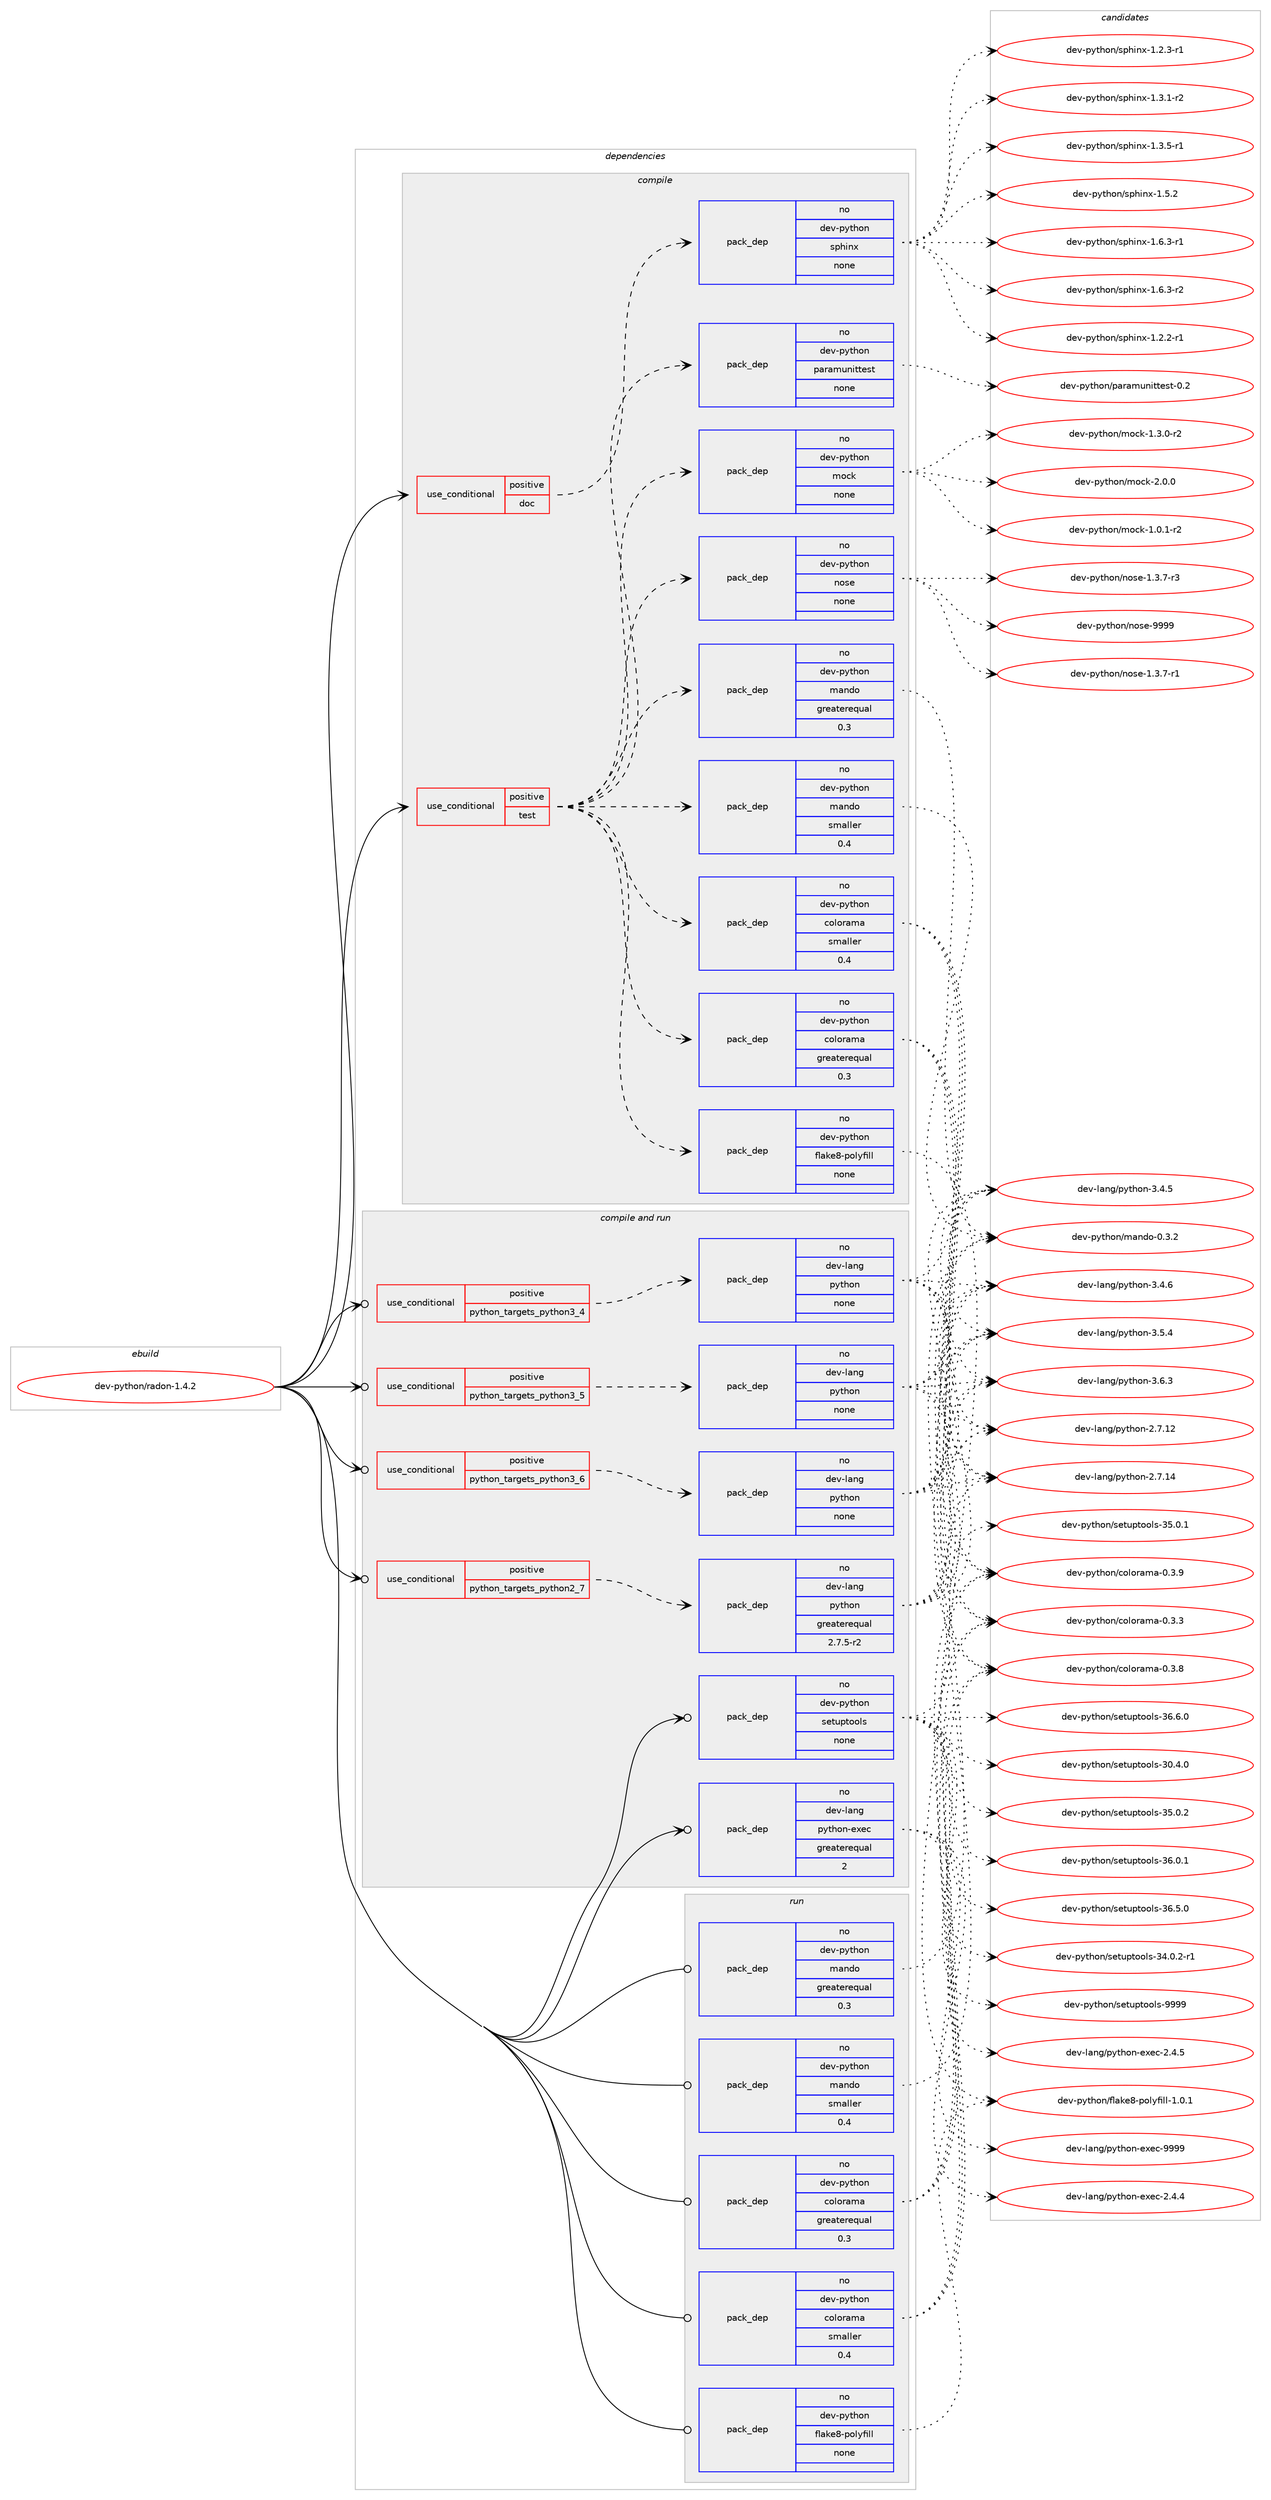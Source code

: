 digraph prolog {

# *************
# Graph options
# *************

newrank=true;
concentrate=true;
compound=true;
graph [rankdir=LR,fontname=Helvetica,fontsize=10,ranksep=1.5];#, ranksep=2.5, nodesep=0.2];
edge  [arrowhead=vee];
node  [fontname=Helvetica,fontsize=10];

# **********
# The ebuild
# **********

subgraph cluster_leftcol {
color=gray;
rank=same;
label=<<i>ebuild</i>>;
id [label="dev-python/radon-1.4.2", color=red, width=4, href="../dev-python/radon-1.4.2.svg"];
}

# ****************
# The dependencies
# ****************

subgraph cluster_midcol {
color=gray;
label=<<i>dependencies</i>>;
subgraph cluster_compile {
fillcolor="#eeeeee";
style=filled;
label=<<i>compile</i>>;
subgraph cond40736 {
dependency184580 [label=<<TABLE BORDER="0" CELLBORDER="1" CELLSPACING="0" CELLPADDING="4"><TR><TD ROWSPAN="3" CELLPADDING="10">use_conditional</TD></TR><TR><TD>positive</TD></TR><TR><TD>doc</TD></TR></TABLE>>, shape=none, color=red];
subgraph pack139893 {
dependency184581 [label=<<TABLE BORDER="0" CELLBORDER="1" CELLSPACING="0" CELLPADDING="4" WIDTH="220"><TR><TD ROWSPAN="6" CELLPADDING="30">pack_dep</TD></TR><TR><TD WIDTH="110">no</TD></TR><TR><TD>dev-python</TD></TR><TR><TD>sphinx</TD></TR><TR><TD>none</TD></TR><TR><TD></TD></TR></TABLE>>, shape=none, color=blue];
}
dependency184580:e -> dependency184581:w [weight=20,style="dashed",arrowhead="vee"];
}
id:e -> dependency184580:w [weight=20,style="solid",arrowhead="vee"];
subgraph cond40737 {
dependency184582 [label=<<TABLE BORDER="0" CELLBORDER="1" CELLSPACING="0" CELLPADDING="4"><TR><TD ROWSPAN="3" CELLPADDING="10">use_conditional</TD></TR><TR><TD>positive</TD></TR><TR><TD>test</TD></TR></TABLE>>, shape=none, color=red];
subgraph pack139894 {
dependency184583 [label=<<TABLE BORDER="0" CELLBORDER="1" CELLSPACING="0" CELLPADDING="4" WIDTH="220"><TR><TD ROWSPAN="6" CELLPADDING="30">pack_dep</TD></TR><TR><TD WIDTH="110">no</TD></TR><TR><TD>dev-python</TD></TR><TR><TD>colorama</TD></TR><TR><TD>greaterequal</TD></TR><TR><TD>0.3</TD></TR></TABLE>>, shape=none, color=blue];
}
dependency184582:e -> dependency184583:w [weight=20,style="dashed",arrowhead="vee"];
subgraph pack139895 {
dependency184584 [label=<<TABLE BORDER="0" CELLBORDER="1" CELLSPACING="0" CELLPADDING="4" WIDTH="220"><TR><TD ROWSPAN="6" CELLPADDING="30">pack_dep</TD></TR><TR><TD WIDTH="110">no</TD></TR><TR><TD>dev-python</TD></TR><TR><TD>colorama</TD></TR><TR><TD>smaller</TD></TR><TR><TD>0.4</TD></TR></TABLE>>, shape=none, color=blue];
}
dependency184582:e -> dependency184584:w [weight=20,style="dashed",arrowhead="vee"];
subgraph pack139896 {
dependency184585 [label=<<TABLE BORDER="0" CELLBORDER="1" CELLSPACING="0" CELLPADDING="4" WIDTH="220"><TR><TD ROWSPAN="6" CELLPADDING="30">pack_dep</TD></TR><TR><TD WIDTH="110">no</TD></TR><TR><TD>dev-python</TD></TR><TR><TD>flake8-polyfill</TD></TR><TR><TD>none</TD></TR><TR><TD></TD></TR></TABLE>>, shape=none, color=blue];
}
dependency184582:e -> dependency184585:w [weight=20,style="dashed",arrowhead="vee"];
subgraph pack139897 {
dependency184586 [label=<<TABLE BORDER="0" CELLBORDER="1" CELLSPACING="0" CELLPADDING="4" WIDTH="220"><TR><TD ROWSPAN="6" CELLPADDING="30">pack_dep</TD></TR><TR><TD WIDTH="110">no</TD></TR><TR><TD>dev-python</TD></TR><TR><TD>mando</TD></TR><TR><TD>greaterequal</TD></TR><TR><TD>0.3</TD></TR></TABLE>>, shape=none, color=blue];
}
dependency184582:e -> dependency184586:w [weight=20,style="dashed",arrowhead="vee"];
subgraph pack139898 {
dependency184587 [label=<<TABLE BORDER="0" CELLBORDER="1" CELLSPACING="0" CELLPADDING="4" WIDTH="220"><TR><TD ROWSPAN="6" CELLPADDING="30">pack_dep</TD></TR><TR><TD WIDTH="110">no</TD></TR><TR><TD>dev-python</TD></TR><TR><TD>mando</TD></TR><TR><TD>smaller</TD></TR><TR><TD>0.4</TD></TR></TABLE>>, shape=none, color=blue];
}
dependency184582:e -> dependency184587:w [weight=20,style="dashed",arrowhead="vee"];
subgraph pack139899 {
dependency184588 [label=<<TABLE BORDER="0" CELLBORDER="1" CELLSPACING="0" CELLPADDING="4" WIDTH="220"><TR><TD ROWSPAN="6" CELLPADDING="30">pack_dep</TD></TR><TR><TD WIDTH="110">no</TD></TR><TR><TD>dev-python</TD></TR><TR><TD>nose</TD></TR><TR><TD>none</TD></TR><TR><TD></TD></TR></TABLE>>, shape=none, color=blue];
}
dependency184582:e -> dependency184588:w [weight=20,style="dashed",arrowhead="vee"];
subgraph pack139900 {
dependency184589 [label=<<TABLE BORDER="0" CELLBORDER="1" CELLSPACING="0" CELLPADDING="4" WIDTH="220"><TR><TD ROWSPAN="6" CELLPADDING="30">pack_dep</TD></TR><TR><TD WIDTH="110">no</TD></TR><TR><TD>dev-python</TD></TR><TR><TD>mock</TD></TR><TR><TD>none</TD></TR><TR><TD></TD></TR></TABLE>>, shape=none, color=blue];
}
dependency184582:e -> dependency184589:w [weight=20,style="dashed",arrowhead="vee"];
subgraph pack139901 {
dependency184590 [label=<<TABLE BORDER="0" CELLBORDER="1" CELLSPACING="0" CELLPADDING="4" WIDTH="220"><TR><TD ROWSPAN="6" CELLPADDING="30">pack_dep</TD></TR><TR><TD WIDTH="110">no</TD></TR><TR><TD>dev-python</TD></TR><TR><TD>paramunittest</TD></TR><TR><TD>none</TD></TR><TR><TD></TD></TR></TABLE>>, shape=none, color=blue];
}
dependency184582:e -> dependency184590:w [weight=20,style="dashed",arrowhead="vee"];
}
id:e -> dependency184582:w [weight=20,style="solid",arrowhead="vee"];
}
subgraph cluster_compileandrun {
fillcolor="#eeeeee";
style=filled;
label=<<i>compile and run</i>>;
subgraph cond40738 {
dependency184591 [label=<<TABLE BORDER="0" CELLBORDER="1" CELLSPACING="0" CELLPADDING="4"><TR><TD ROWSPAN="3" CELLPADDING="10">use_conditional</TD></TR><TR><TD>positive</TD></TR><TR><TD>python_targets_python2_7</TD></TR></TABLE>>, shape=none, color=red];
subgraph pack139902 {
dependency184592 [label=<<TABLE BORDER="0" CELLBORDER="1" CELLSPACING="0" CELLPADDING="4" WIDTH="220"><TR><TD ROWSPAN="6" CELLPADDING="30">pack_dep</TD></TR><TR><TD WIDTH="110">no</TD></TR><TR><TD>dev-lang</TD></TR><TR><TD>python</TD></TR><TR><TD>greaterequal</TD></TR><TR><TD>2.7.5-r2</TD></TR></TABLE>>, shape=none, color=blue];
}
dependency184591:e -> dependency184592:w [weight=20,style="dashed",arrowhead="vee"];
}
id:e -> dependency184591:w [weight=20,style="solid",arrowhead="odotvee"];
subgraph cond40739 {
dependency184593 [label=<<TABLE BORDER="0" CELLBORDER="1" CELLSPACING="0" CELLPADDING="4"><TR><TD ROWSPAN="3" CELLPADDING="10">use_conditional</TD></TR><TR><TD>positive</TD></TR><TR><TD>python_targets_python3_4</TD></TR></TABLE>>, shape=none, color=red];
subgraph pack139903 {
dependency184594 [label=<<TABLE BORDER="0" CELLBORDER="1" CELLSPACING="0" CELLPADDING="4" WIDTH="220"><TR><TD ROWSPAN="6" CELLPADDING="30">pack_dep</TD></TR><TR><TD WIDTH="110">no</TD></TR><TR><TD>dev-lang</TD></TR><TR><TD>python</TD></TR><TR><TD>none</TD></TR><TR><TD></TD></TR></TABLE>>, shape=none, color=blue];
}
dependency184593:e -> dependency184594:w [weight=20,style="dashed",arrowhead="vee"];
}
id:e -> dependency184593:w [weight=20,style="solid",arrowhead="odotvee"];
subgraph cond40740 {
dependency184595 [label=<<TABLE BORDER="0" CELLBORDER="1" CELLSPACING="0" CELLPADDING="4"><TR><TD ROWSPAN="3" CELLPADDING="10">use_conditional</TD></TR><TR><TD>positive</TD></TR><TR><TD>python_targets_python3_5</TD></TR></TABLE>>, shape=none, color=red];
subgraph pack139904 {
dependency184596 [label=<<TABLE BORDER="0" CELLBORDER="1" CELLSPACING="0" CELLPADDING="4" WIDTH="220"><TR><TD ROWSPAN="6" CELLPADDING="30">pack_dep</TD></TR><TR><TD WIDTH="110">no</TD></TR><TR><TD>dev-lang</TD></TR><TR><TD>python</TD></TR><TR><TD>none</TD></TR><TR><TD></TD></TR></TABLE>>, shape=none, color=blue];
}
dependency184595:e -> dependency184596:w [weight=20,style="dashed",arrowhead="vee"];
}
id:e -> dependency184595:w [weight=20,style="solid",arrowhead="odotvee"];
subgraph cond40741 {
dependency184597 [label=<<TABLE BORDER="0" CELLBORDER="1" CELLSPACING="0" CELLPADDING="4"><TR><TD ROWSPAN="3" CELLPADDING="10">use_conditional</TD></TR><TR><TD>positive</TD></TR><TR><TD>python_targets_python3_6</TD></TR></TABLE>>, shape=none, color=red];
subgraph pack139905 {
dependency184598 [label=<<TABLE BORDER="0" CELLBORDER="1" CELLSPACING="0" CELLPADDING="4" WIDTH="220"><TR><TD ROWSPAN="6" CELLPADDING="30">pack_dep</TD></TR><TR><TD WIDTH="110">no</TD></TR><TR><TD>dev-lang</TD></TR><TR><TD>python</TD></TR><TR><TD>none</TD></TR><TR><TD></TD></TR></TABLE>>, shape=none, color=blue];
}
dependency184597:e -> dependency184598:w [weight=20,style="dashed",arrowhead="vee"];
}
id:e -> dependency184597:w [weight=20,style="solid",arrowhead="odotvee"];
subgraph pack139906 {
dependency184599 [label=<<TABLE BORDER="0" CELLBORDER="1" CELLSPACING="0" CELLPADDING="4" WIDTH="220"><TR><TD ROWSPAN="6" CELLPADDING="30">pack_dep</TD></TR><TR><TD WIDTH="110">no</TD></TR><TR><TD>dev-lang</TD></TR><TR><TD>python-exec</TD></TR><TR><TD>greaterequal</TD></TR><TR><TD>2</TD></TR></TABLE>>, shape=none, color=blue];
}
id:e -> dependency184599:w [weight=20,style="solid",arrowhead="odotvee"];
subgraph pack139907 {
dependency184600 [label=<<TABLE BORDER="0" CELLBORDER="1" CELLSPACING="0" CELLPADDING="4" WIDTH="220"><TR><TD ROWSPAN="6" CELLPADDING="30">pack_dep</TD></TR><TR><TD WIDTH="110">no</TD></TR><TR><TD>dev-python</TD></TR><TR><TD>setuptools</TD></TR><TR><TD>none</TD></TR><TR><TD></TD></TR></TABLE>>, shape=none, color=blue];
}
id:e -> dependency184600:w [weight=20,style="solid",arrowhead="odotvee"];
}
subgraph cluster_run {
fillcolor="#eeeeee";
style=filled;
label=<<i>run</i>>;
subgraph pack139908 {
dependency184601 [label=<<TABLE BORDER="0" CELLBORDER="1" CELLSPACING="0" CELLPADDING="4" WIDTH="220"><TR><TD ROWSPAN="6" CELLPADDING="30">pack_dep</TD></TR><TR><TD WIDTH="110">no</TD></TR><TR><TD>dev-python</TD></TR><TR><TD>colorama</TD></TR><TR><TD>greaterequal</TD></TR><TR><TD>0.3</TD></TR></TABLE>>, shape=none, color=blue];
}
id:e -> dependency184601:w [weight=20,style="solid",arrowhead="odot"];
subgraph pack139909 {
dependency184602 [label=<<TABLE BORDER="0" CELLBORDER="1" CELLSPACING="0" CELLPADDING="4" WIDTH="220"><TR><TD ROWSPAN="6" CELLPADDING="30">pack_dep</TD></TR><TR><TD WIDTH="110">no</TD></TR><TR><TD>dev-python</TD></TR><TR><TD>colorama</TD></TR><TR><TD>smaller</TD></TR><TR><TD>0.4</TD></TR></TABLE>>, shape=none, color=blue];
}
id:e -> dependency184602:w [weight=20,style="solid",arrowhead="odot"];
subgraph pack139910 {
dependency184603 [label=<<TABLE BORDER="0" CELLBORDER="1" CELLSPACING="0" CELLPADDING="4" WIDTH="220"><TR><TD ROWSPAN="6" CELLPADDING="30">pack_dep</TD></TR><TR><TD WIDTH="110">no</TD></TR><TR><TD>dev-python</TD></TR><TR><TD>flake8-polyfill</TD></TR><TR><TD>none</TD></TR><TR><TD></TD></TR></TABLE>>, shape=none, color=blue];
}
id:e -> dependency184603:w [weight=20,style="solid",arrowhead="odot"];
subgraph pack139911 {
dependency184604 [label=<<TABLE BORDER="0" CELLBORDER="1" CELLSPACING="0" CELLPADDING="4" WIDTH="220"><TR><TD ROWSPAN="6" CELLPADDING="30">pack_dep</TD></TR><TR><TD WIDTH="110">no</TD></TR><TR><TD>dev-python</TD></TR><TR><TD>mando</TD></TR><TR><TD>greaterequal</TD></TR><TR><TD>0.3</TD></TR></TABLE>>, shape=none, color=blue];
}
id:e -> dependency184604:w [weight=20,style="solid",arrowhead="odot"];
subgraph pack139912 {
dependency184605 [label=<<TABLE BORDER="0" CELLBORDER="1" CELLSPACING="0" CELLPADDING="4" WIDTH="220"><TR><TD ROWSPAN="6" CELLPADDING="30">pack_dep</TD></TR><TR><TD WIDTH="110">no</TD></TR><TR><TD>dev-python</TD></TR><TR><TD>mando</TD></TR><TR><TD>smaller</TD></TR><TR><TD>0.4</TD></TR></TABLE>>, shape=none, color=blue];
}
id:e -> dependency184605:w [weight=20,style="solid",arrowhead="odot"];
}
}

# **************
# The candidates
# **************

subgraph cluster_choices {
rank=same;
color=gray;
label=<<i>candidates</i>>;

subgraph choice139893 {
color=black;
nodesep=1;
choice10010111845112121116104111110471151121041051101204549465046504511449 [label="dev-python/sphinx-1.2.2-r1", color=red, width=4,href="../dev-python/sphinx-1.2.2-r1.svg"];
choice10010111845112121116104111110471151121041051101204549465046514511449 [label="dev-python/sphinx-1.2.3-r1", color=red, width=4,href="../dev-python/sphinx-1.2.3-r1.svg"];
choice10010111845112121116104111110471151121041051101204549465146494511450 [label="dev-python/sphinx-1.3.1-r2", color=red, width=4,href="../dev-python/sphinx-1.3.1-r2.svg"];
choice10010111845112121116104111110471151121041051101204549465146534511449 [label="dev-python/sphinx-1.3.5-r1", color=red, width=4,href="../dev-python/sphinx-1.3.5-r1.svg"];
choice1001011184511212111610411111047115112104105110120454946534650 [label="dev-python/sphinx-1.5.2", color=red, width=4,href="../dev-python/sphinx-1.5.2.svg"];
choice10010111845112121116104111110471151121041051101204549465446514511449 [label="dev-python/sphinx-1.6.3-r1", color=red, width=4,href="../dev-python/sphinx-1.6.3-r1.svg"];
choice10010111845112121116104111110471151121041051101204549465446514511450 [label="dev-python/sphinx-1.6.3-r2", color=red, width=4,href="../dev-python/sphinx-1.6.3-r2.svg"];
dependency184581:e -> choice10010111845112121116104111110471151121041051101204549465046504511449:w [style=dotted,weight="100"];
dependency184581:e -> choice10010111845112121116104111110471151121041051101204549465046514511449:w [style=dotted,weight="100"];
dependency184581:e -> choice10010111845112121116104111110471151121041051101204549465146494511450:w [style=dotted,weight="100"];
dependency184581:e -> choice10010111845112121116104111110471151121041051101204549465146534511449:w [style=dotted,weight="100"];
dependency184581:e -> choice1001011184511212111610411111047115112104105110120454946534650:w [style=dotted,weight="100"];
dependency184581:e -> choice10010111845112121116104111110471151121041051101204549465446514511449:w [style=dotted,weight="100"];
dependency184581:e -> choice10010111845112121116104111110471151121041051101204549465446514511450:w [style=dotted,weight="100"];
}
subgraph choice139894 {
color=black;
nodesep=1;
choice1001011184511212111610411111047991111081111149710997454846514651 [label="dev-python/colorama-0.3.3", color=red, width=4,href="../dev-python/colorama-0.3.3.svg"];
choice1001011184511212111610411111047991111081111149710997454846514656 [label="dev-python/colorama-0.3.8", color=red, width=4,href="../dev-python/colorama-0.3.8.svg"];
choice1001011184511212111610411111047991111081111149710997454846514657 [label="dev-python/colorama-0.3.9", color=red, width=4,href="../dev-python/colorama-0.3.9.svg"];
dependency184583:e -> choice1001011184511212111610411111047991111081111149710997454846514651:w [style=dotted,weight="100"];
dependency184583:e -> choice1001011184511212111610411111047991111081111149710997454846514656:w [style=dotted,weight="100"];
dependency184583:e -> choice1001011184511212111610411111047991111081111149710997454846514657:w [style=dotted,weight="100"];
}
subgraph choice139895 {
color=black;
nodesep=1;
choice1001011184511212111610411111047991111081111149710997454846514651 [label="dev-python/colorama-0.3.3", color=red, width=4,href="../dev-python/colorama-0.3.3.svg"];
choice1001011184511212111610411111047991111081111149710997454846514656 [label="dev-python/colorama-0.3.8", color=red, width=4,href="../dev-python/colorama-0.3.8.svg"];
choice1001011184511212111610411111047991111081111149710997454846514657 [label="dev-python/colorama-0.3.9", color=red, width=4,href="../dev-python/colorama-0.3.9.svg"];
dependency184584:e -> choice1001011184511212111610411111047991111081111149710997454846514651:w [style=dotted,weight="100"];
dependency184584:e -> choice1001011184511212111610411111047991111081111149710997454846514656:w [style=dotted,weight="100"];
dependency184584:e -> choice1001011184511212111610411111047991111081111149710997454846514657:w [style=dotted,weight="100"];
}
subgraph choice139896 {
color=black;
nodesep=1;
choice1001011184511212111610411111047102108971071015645112111108121102105108108454946484649 [label="dev-python/flake8-polyfill-1.0.1", color=red, width=4,href="../dev-python/flake8-polyfill-1.0.1.svg"];
dependency184585:e -> choice1001011184511212111610411111047102108971071015645112111108121102105108108454946484649:w [style=dotted,weight="100"];
}
subgraph choice139897 {
color=black;
nodesep=1;
choice100101118451121211161041111104710997110100111454846514650 [label="dev-python/mando-0.3.2", color=red, width=4,href="../dev-python/mando-0.3.2.svg"];
dependency184586:e -> choice100101118451121211161041111104710997110100111454846514650:w [style=dotted,weight="100"];
}
subgraph choice139898 {
color=black;
nodesep=1;
choice100101118451121211161041111104710997110100111454846514650 [label="dev-python/mando-0.3.2", color=red, width=4,href="../dev-python/mando-0.3.2.svg"];
dependency184587:e -> choice100101118451121211161041111104710997110100111454846514650:w [style=dotted,weight="100"];
}
subgraph choice139899 {
color=black;
nodesep=1;
choice10010111845112121116104111110471101111151014549465146554511449 [label="dev-python/nose-1.3.7-r1", color=red, width=4,href="../dev-python/nose-1.3.7-r1.svg"];
choice10010111845112121116104111110471101111151014549465146554511451 [label="dev-python/nose-1.3.7-r3", color=red, width=4,href="../dev-python/nose-1.3.7-r3.svg"];
choice10010111845112121116104111110471101111151014557575757 [label="dev-python/nose-9999", color=red, width=4,href="../dev-python/nose-9999.svg"];
dependency184588:e -> choice10010111845112121116104111110471101111151014549465146554511449:w [style=dotted,weight="100"];
dependency184588:e -> choice10010111845112121116104111110471101111151014549465146554511451:w [style=dotted,weight="100"];
dependency184588:e -> choice10010111845112121116104111110471101111151014557575757:w [style=dotted,weight="100"];
}
subgraph choice139900 {
color=black;
nodesep=1;
choice1001011184511212111610411111047109111991074549464846494511450 [label="dev-python/mock-1.0.1-r2", color=red, width=4,href="../dev-python/mock-1.0.1-r2.svg"];
choice1001011184511212111610411111047109111991074549465146484511450 [label="dev-python/mock-1.3.0-r2", color=red, width=4,href="../dev-python/mock-1.3.0-r2.svg"];
choice100101118451121211161041111104710911199107455046484648 [label="dev-python/mock-2.0.0", color=red, width=4,href="../dev-python/mock-2.0.0.svg"];
dependency184589:e -> choice1001011184511212111610411111047109111991074549464846494511450:w [style=dotted,weight="100"];
dependency184589:e -> choice1001011184511212111610411111047109111991074549465146484511450:w [style=dotted,weight="100"];
dependency184589:e -> choice100101118451121211161041111104710911199107455046484648:w [style=dotted,weight="100"];
}
subgraph choice139901 {
color=black;
nodesep=1;
choice1001011184511212111610411111047112971149710911711010511611610111511645484650 [label="dev-python/paramunittest-0.2", color=red, width=4,href="../dev-python/paramunittest-0.2.svg"];
dependency184590:e -> choice1001011184511212111610411111047112971149710911711010511611610111511645484650:w [style=dotted,weight="100"];
}
subgraph choice139902 {
color=black;
nodesep=1;
choice10010111845108971101034711212111610411111045504655464950 [label="dev-lang/python-2.7.12", color=red, width=4,href="../dev-lang/python-2.7.12.svg"];
choice10010111845108971101034711212111610411111045504655464952 [label="dev-lang/python-2.7.14", color=red, width=4,href="../dev-lang/python-2.7.14.svg"];
choice100101118451089711010347112121116104111110455146524653 [label="dev-lang/python-3.4.5", color=red, width=4,href="../dev-lang/python-3.4.5.svg"];
choice100101118451089711010347112121116104111110455146524654 [label="dev-lang/python-3.4.6", color=red, width=4,href="../dev-lang/python-3.4.6.svg"];
choice100101118451089711010347112121116104111110455146534652 [label="dev-lang/python-3.5.4", color=red, width=4,href="../dev-lang/python-3.5.4.svg"];
choice100101118451089711010347112121116104111110455146544651 [label="dev-lang/python-3.6.3", color=red, width=4,href="../dev-lang/python-3.6.3.svg"];
dependency184592:e -> choice10010111845108971101034711212111610411111045504655464950:w [style=dotted,weight="100"];
dependency184592:e -> choice10010111845108971101034711212111610411111045504655464952:w [style=dotted,weight="100"];
dependency184592:e -> choice100101118451089711010347112121116104111110455146524653:w [style=dotted,weight="100"];
dependency184592:e -> choice100101118451089711010347112121116104111110455146524654:w [style=dotted,weight="100"];
dependency184592:e -> choice100101118451089711010347112121116104111110455146534652:w [style=dotted,weight="100"];
dependency184592:e -> choice100101118451089711010347112121116104111110455146544651:w [style=dotted,weight="100"];
}
subgraph choice139903 {
color=black;
nodesep=1;
choice10010111845108971101034711212111610411111045504655464950 [label="dev-lang/python-2.7.12", color=red, width=4,href="../dev-lang/python-2.7.12.svg"];
choice10010111845108971101034711212111610411111045504655464952 [label="dev-lang/python-2.7.14", color=red, width=4,href="../dev-lang/python-2.7.14.svg"];
choice100101118451089711010347112121116104111110455146524653 [label="dev-lang/python-3.4.5", color=red, width=4,href="../dev-lang/python-3.4.5.svg"];
choice100101118451089711010347112121116104111110455146524654 [label="dev-lang/python-3.4.6", color=red, width=4,href="../dev-lang/python-3.4.6.svg"];
choice100101118451089711010347112121116104111110455146534652 [label="dev-lang/python-3.5.4", color=red, width=4,href="../dev-lang/python-3.5.4.svg"];
choice100101118451089711010347112121116104111110455146544651 [label="dev-lang/python-3.6.3", color=red, width=4,href="../dev-lang/python-3.6.3.svg"];
dependency184594:e -> choice10010111845108971101034711212111610411111045504655464950:w [style=dotted,weight="100"];
dependency184594:e -> choice10010111845108971101034711212111610411111045504655464952:w [style=dotted,weight="100"];
dependency184594:e -> choice100101118451089711010347112121116104111110455146524653:w [style=dotted,weight="100"];
dependency184594:e -> choice100101118451089711010347112121116104111110455146524654:w [style=dotted,weight="100"];
dependency184594:e -> choice100101118451089711010347112121116104111110455146534652:w [style=dotted,weight="100"];
dependency184594:e -> choice100101118451089711010347112121116104111110455146544651:w [style=dotted,weight="100"];
}
subgraph choice139904 {
color=black;
nodesep=1;
choice10010111845108971101034711212111610411111045504655464950 [label="dev-lang/python-2.7.12", color=red, width=4,href="../dev-lang/python-2.7.12.svg"];
choice10010111845108971101034711212111610411111045504655464952 [label="dev-lang/python-2.7.14", color=red, width=4,href="../dev-lang/python-2.7.14.svg"];
choice100101118451089711010347112121116104111110455146524653 [label="dev-lang/python-3.4.5", color=red, width=4,href="../dev-lang/python-3.4.5.svg"];
choice100101118451089711010347112121116104111110455146524654 [label="dev-lang/python-3.4.6", color=red, width=4,href="../dev-lang/python-3.4.6.svg"];
choice100101118451089711010347112121116104111110455146534652 [label="dev-lang/python-3.5.4", color=red, width=4,href="../dev-lang/python-3.5.4.svg"];
choice100101118451089711010347112121116104111110455146544651 [label="dev-lang/python-3.6.3", color=red, width=4,href="../dev-lang/python-3.6.3.svg"];
dependency184596:e -> choice10010111845108971101034711212111610411111045504655464950:w [style=dotted,weight="100"];
dependency184596:e -> choice10010111845108971101034711212111610411111045504655464952:w [style=dotted,weight="100"];
dependency184596:e -> choice100101118451089711010347112121116104111110455146524653:w [style=dotted,weight="100"];
dependency184596:e -> choice100101118451089711010347112121116104111110455146524654:w [style=dotted,weight="100"];
dependency184596:e -> choice100101118451089711010347112121116104111110455146534652:w [style=dotted,weight="100"];
dependency184596:e -> choice100101118451089711010347112121116104111110455146544651:w [style=dotted,weight="100"];
}
subgraph choice139905 {
color=black;
nodesep=1;
choice10010111845108971101034711212111610411111045504655464950 [label="dev-lang/python-2.7.12", color=red, width=4,href="../dev-lang/python-2.7.12.svg"];
choice10010111845108971101034711212111610411111045504655464952 [label="dev-lang/python-2.7.14", color=red, width=4,href="../dev-lang/python-2.7.14.svg"];
choice100101118451089711010347112121116104111110455146524653 [label="dev-lang/python-3.4.5", color=red, width=4,href="../dev-lang/python-3.4.5.svg"];
choice100101118451089711010347112121116104111110455146524654 [label="dev-lang/python-3.4.6", color=red, width=4,href="../dev-lang/python-3.4.6.svg"];
choice100101118451089711010347112121116104111110455146534652 [label="dev-lang/python-3.5.4", color=red, width=4,href="../dev-lang/python-3.5.4.svg"];
choice100101118451089711010347112121116104111110455146544651 [label="dev-lang/python-3.6.3", color=red, width=4,href="../dev-lang/python-3.6.3.svg"];
dependency184598:e -> choice10010111845108971101034711212111610411111045504655464950:w [style=dotted,weight="100"];
dependency184598:e -> choice10010111845108971101034711212111610411111045504655464952:w [style=dotted,weight="100"];
dependency184598:e -> choice100101118451089711010347112121116104111110455146524653:w [style=dotted,weight="100"];
dependency184598:e -> choice100101118451089711010347112121116104111110455146524654:w [style=dotted,weight="100"];
dependency184598:e -> choice100101118451089711010347112121116104111110455146534652:w [style=dotted,weight="100"];
dependency184598:e -> choice100101118451089711010347112121116104111110455146544651:w [style=dotted,weight="100"];
}
subgraph choice139906 {
color=black;
nodesep=1;
choice1001011184510897110103471121211161041111104510112010199455046524652 [label="dev-lang/python-exec-2.4.4", color=red, width=4,href="../dev-lang/python-exec-2.4.4.svg"];
choice1001011184510897110103471121211161041111104510112010199455046524653 [label="dev-lang/python-exec-2.4.5", color=red, width=4,href="../dev-lang/python-exec-2.4.5.svg"];
choice10010111845108971101034711212111610411111045101120101994557575757 [label="dev-lang/python-exec-9999", color=red, width=4,href="../dev-lang/python-exec-9999.svg"];
dependency184599:e -> choice1001011184510897110103471121211161041111104510112010199455046524652:w [style=dotted,weight="100"];
dependency184599:e -> choice1001011184510897110103471121211161041111104510112010199455046524653:w [style=dotted,weight="100"];
dependency184599:e -> choice10010111845108971101034711212111610411111045101120101994557575757:w [style=dotted,weight="100"];
}
subgraph choice139907 {
color=black;
nodesep=1;
choice100101118451121211161041111104711510111611711211611111110811545514846524648 [label="dev-python/setuptools-30.4.0", color=red, width=4,href="../dev-python/setuptools-30.4.0.svg"];
choice1001011184511212111610411111047115101116117112116111111108115455152464846504511449 [label="dev-python/setuptools-34.0.2-r1", color=red, width=4,href="../dev-python/setuptools-34.0.2-r1.svg"];
choice100101118451121211161041111104711510111611711211611111110811545515346484649 [label="dev-python/setuptools-35.0.1", color=red, width=4,href="../dev-python/setuptools-35.0.1.svg"];
choice100101118451121211161041111104711510111611711211611111110811545515346484650 [label="dev-python/setuptools-35.0.2", color=red, width=4,href="../dev-python/setuptools-35.0.2.svg"];
choice100101118451121211161041111104711510111611711211611111110811545515446484649 [label="dev-python/setuptools-36.0.1", color=red, width=4,href="../dev-python/setuptools-36.0.1.svg"];
choice100101118451121211161041111104711510111611711211611111110811545515446534648 [label="dev-python/setuptools-36.5.0", color=red, width=4,href="../dev-python/setuptools-36.5.0.svg"];
choice100101118451121211161041111104711510111611711211611111110811545515446544648 [label="dev-python/setuptools-36.6.0", color=red, width=4,href="../dev-python/setuptools-36.6.0.svg"];
choice10010111845112121116104111110471151011161171121161111111081154557575757 [label="dev-python/setuptools-9999", color=red, width=4,href="../dev-python/setuptools-9999.svg"];
dependency184600:e -> choice100101118451121211161041111104711510111611711211611111110811545514846524648:w [style=dotted,weight="100"];
dependency184600:e -> choice1001011184511212111610411111047115101116117112116111111108115455152464846504511449:w [style=dotted,weight="100"];
dependency184600:e -> choice100101118451121211161041111104711510111611711211611111110811545515346484649:w [style=dotted,weight="100"];
dependency184600:e -> choice100101118451121211161041111104711510111611711211611111110811545515346484650:w [style=dotted,weight="100"];
dependency184600:e -> choice100101118451121211161041111104711510111611711211611111110811545515446484649:w [style=dotted,weight="100"];
dependency184600:e -> choice100101118451121211161041111104711510111611711211611111110811545515446534648:w [style=dotted,weight="100"];
dependency184600:e -> choice100101118451121211161041111104711510111611711211611111110811545515446544648:w [style=dotted,weight="100"];
dependency184600:e -> choice10010111845112121116104111110471151011161171121161111111081154557575757:w [style=dotted,weight="100"];
}
subgraph choice139908 {
color=black;
nodesep=1;
choice1001011184511212111610411111047991111081111149710997454846514651 [label="dev-python/colorama-0.3.3", color=red, width=4,href="../dev-python/colorama-0.3.3.svg"];
choice1001011184511212111610411111047991111081111149710997454846514656 [label="dev-python/colorama-0.3.8", color=red, width=4,href="../dev-python/colorama-0.3.8.svg"];
choice1001011184511212111610411111047991111081111149710997454846514657 [label="dev-python/colorama-0.3.9", color=red, width=4,href="../dev-python/colorama-0.3.9.svg"];
dependency184601:e -> choice1001011184511212111610411111047991111081111149710997454846514651:w [style=dotted,weight="100"];
dependency184601:e -> choice1001011184511212111610411111047991111081111149710997454846514656:w [style=dotted,weight="100"];
dependency184601:e -> choice1001011184511212111610411111047991111081111149710997454846514657:w [style=dotted,weight="100"];
}
subgraph choice139909 {
color=black;
nodesep=1;
choice1001011184511212111610411111047991111081111149710997454846514651 [label="dev-python/colorama-0.3.3", color=red, width=4,href="../dev-python/colorama-0.3.3.svg"];
choice1001011184511212111610411111047991111081111149710997454846514656 [label="dev-python/colorama-0.3.8", color=red, width=4,href="../dev-python/colorama-0.3.8.svg"];
choice1001011184511212111610411111047991111081111149710997454846514657 [label="dev-python/colorama-0.3.9", color=red, width=4,href="../dev-python/colorama-0.3.9.svg"];
dependency184602:e -> choice1001011184511212111610411111047991111081111149710997454846514651:w [style=dotted,weight="100"];
dependency184602:e -> choice1001011184511212111610411111047991111081111149710997454846514656:w [style=dotted,weight="100"];
dependency184602:e -> choice1001011184511212111610411111047991111081111149710997454846514657:w [style=dotted,weight="100"];
}
subgraph choice139910 {
color=black;
nodesep=1;
choice1001011184511212111610411111047102108971071015645112111108121102105108108454946484649 [label="dev-python/flake8-polyfill-1.0.1", color=red, width=4,href="../dev-python/flake8-polyfill-1.0.1.svg"];
dependency184603:e -> choice1001011184511212111610411111047102108971071015645112111108121102105108108454946484649:w [style=dotted,weight="100"];
}
subgraph choice139911 {
color=black;
nodesep=1;
choice100101118451121211161041111104710997110100111454846514650 [label="dev-python/mando-0.3.2", color=red, width=4,href="../dev-python/mando-0.3.2.svg"];
dependency184604:e -> choice100101118451121211161041111104710997110100111454846514650:w [style=dotted,weight="100"];
}
subgraph choice139912 {
color=black;
nodesep=1;
choice100101118451121211161041111104710997110100111454846514650 [label="dev-python/mando-0.3.2", color=red, width=4,href="../dev-python/mando-0.3.2.svg"];
dependency184605:e -> choice100101118451121211161041111104710997110100111454846514650:w [style=dotted,weight="100"];
}
}

}
